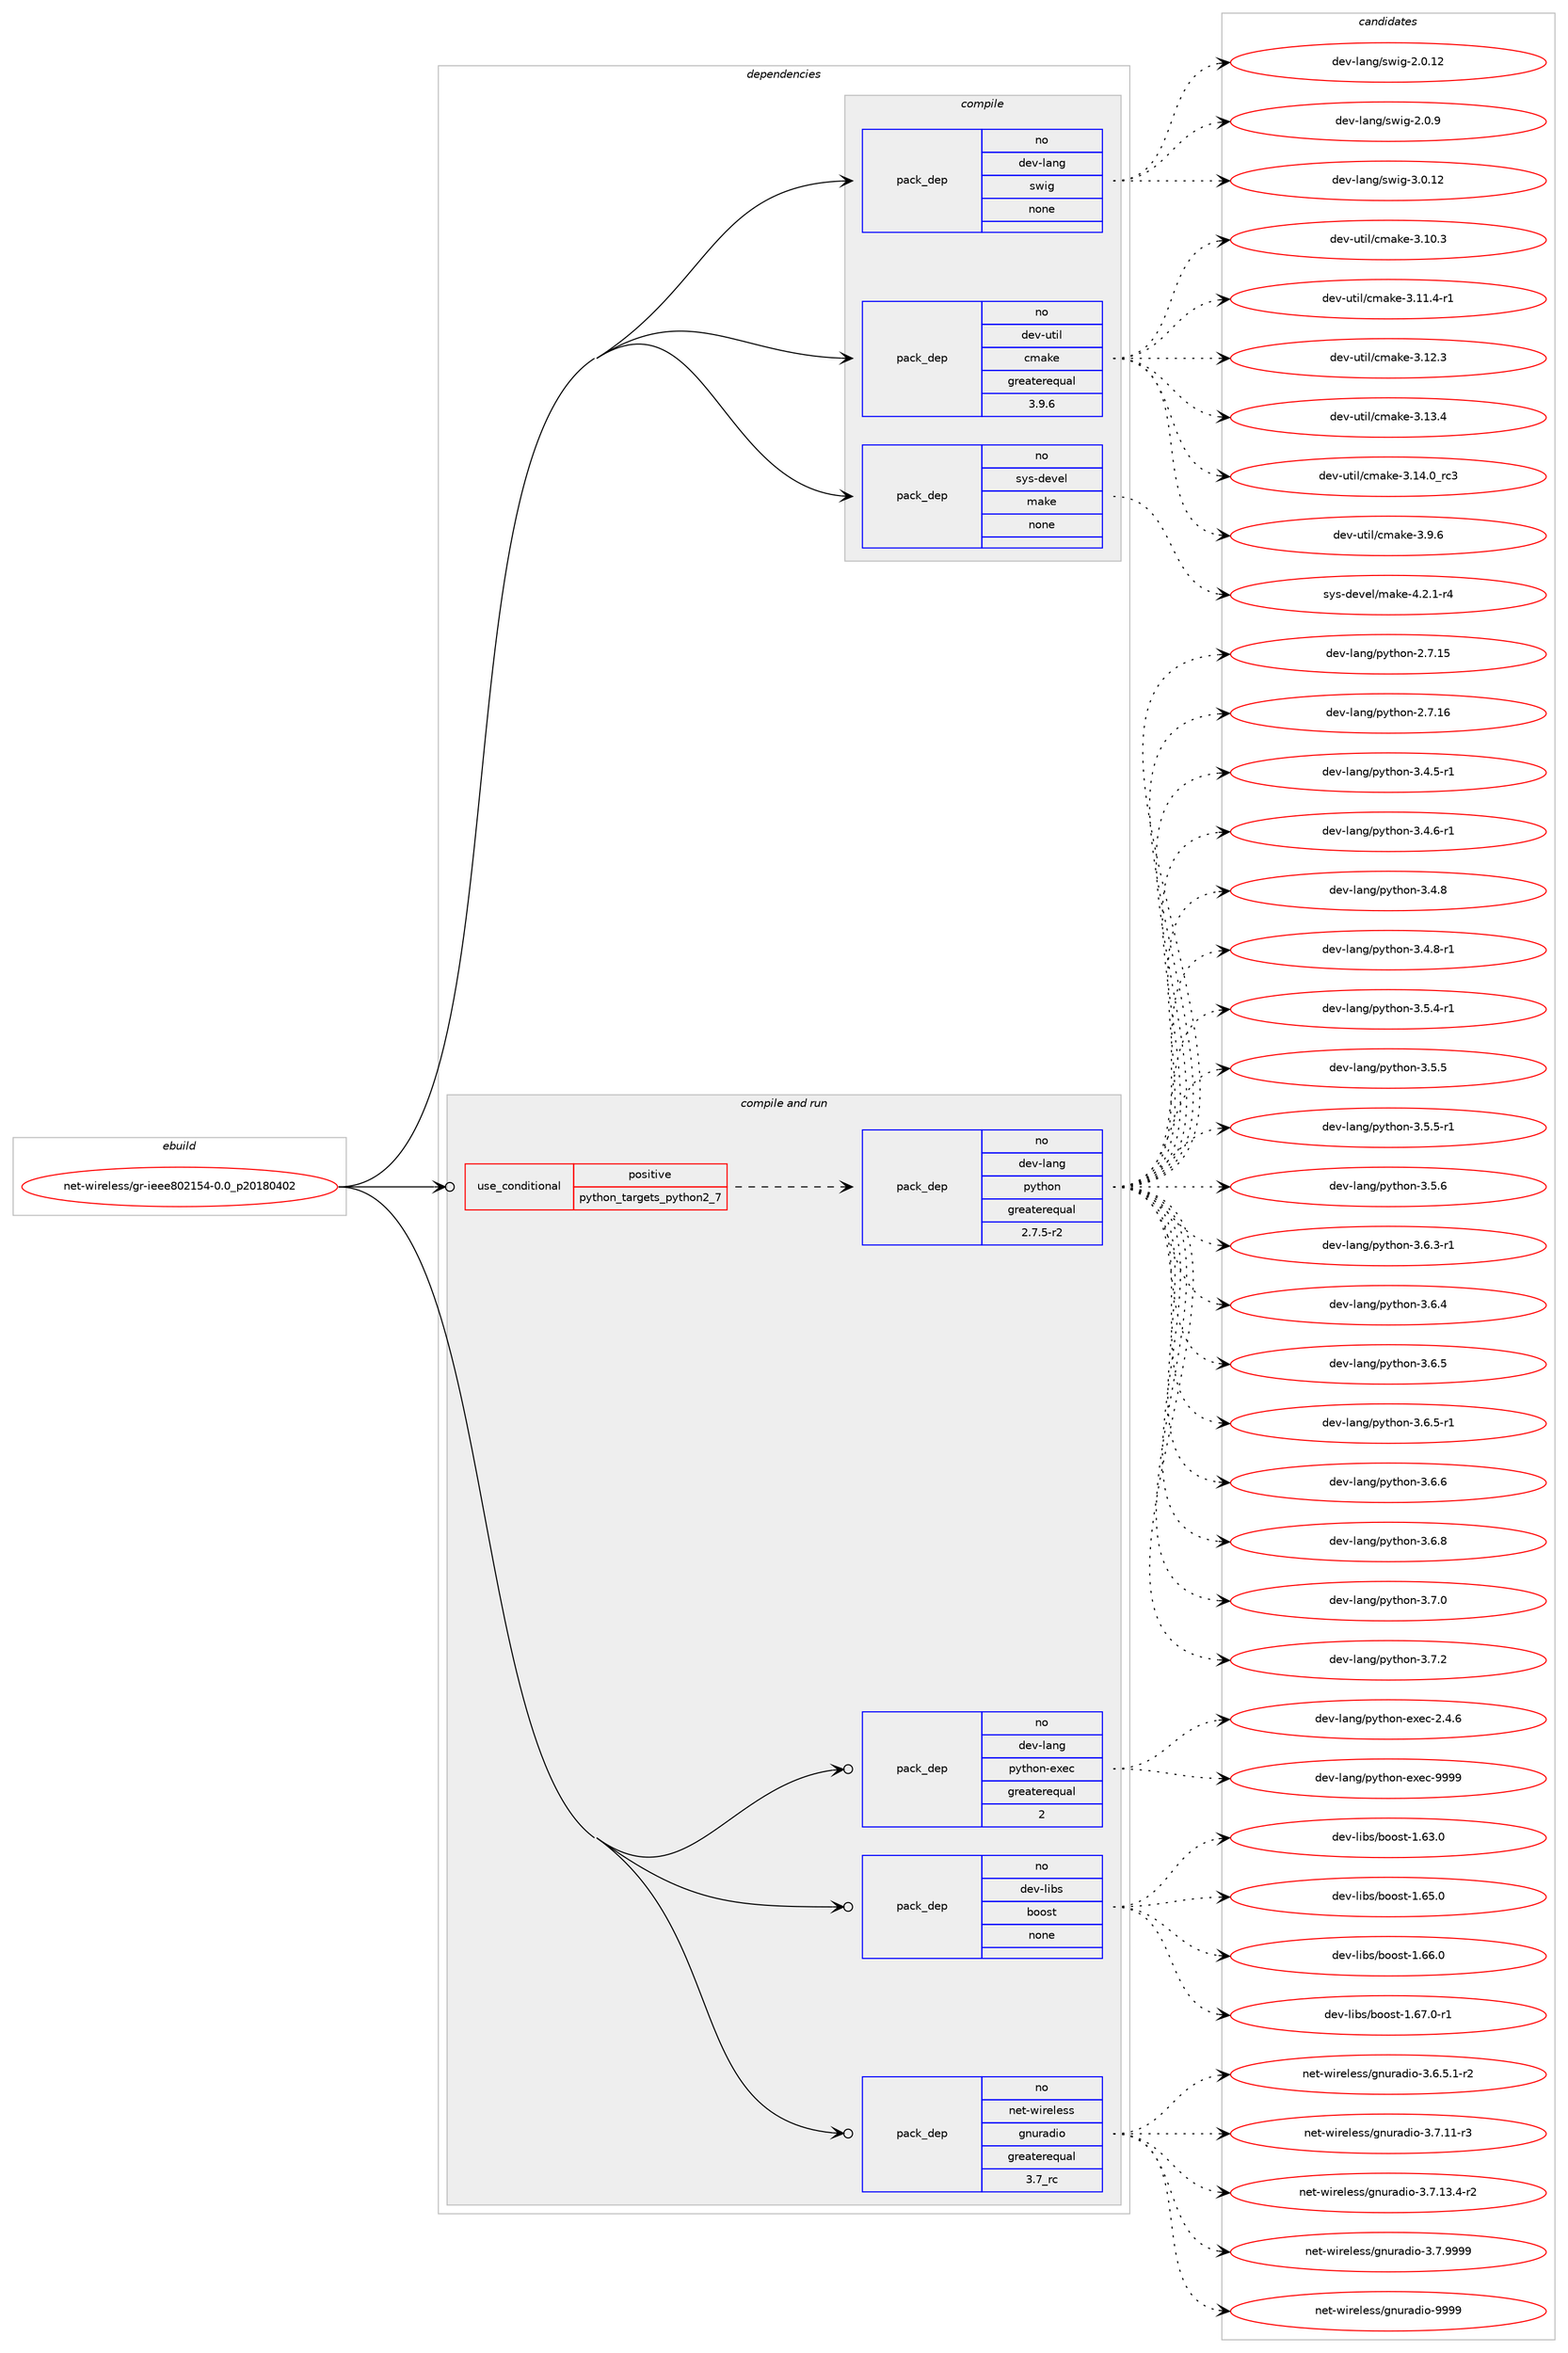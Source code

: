 digraph prolog {

# *************
# Graph options
# *************

newrank=true;
concentrate=true;
compound=true;
graph [rankdir=LR,fontname=Helvetica,fontsize=10,ranksep=1.5];#, ranksep=2.5, nodesep=0.2];
edge  [arrowhead=vee];
node  [fontname=Helvetica,fontsize=10];

# **********
# The ebuild
# **********

subgraph cluster_leftcol {
color=gray;
rank=same;
label=<<i>ebuild</i>>;
id [label="net-wireless/gr-ieee802154-0.0_p20180402", color=red, width=4, href="../net-wireless/gr-ieee802154-0.0_p20180402.svg"];
}

# ****************
# The dependencies
# ****************

subgraph cluster_midcol {
color=gray;
label=<<i>dependencies</i>>;
subgraph cluster_compile {
fillcolor="#eeeeee";
style=filled;
label=<<i>compile</i>>;
subgraph pack1201595 {
dependency1680404 [label=<<TABLE BORDER="0" CELLBORDER="1" CELLSPACING="0" CELLPADDING="4" WIDTH="220"><TR><TD ROWSPAN="6" CELLPADDING="30">pack_dep</TD></TR><TR><TD WIDTH="110">no</TD></TR><TR><TD>dev-lang</TD></TR><TR><TD>swig</TD></TR><TR><TD>none</TD></TR><TR><TD></TD></TR></TABLE>>, shape=none, color=blue];
}
id:e -> dependency1680404:w [weight=20,style="solid",arrowhead="vee"];
subgraph pack1201596 {
dependency1680405 [label=<<TABLE BORDER="0" CELLBORDER="1" CELLSPACING="0" CELLPADDING="4" WIDTH="220"><TR><TD ROWSPAN="6" CELLPADDING="30">pack_dep</TD></TR><TR><TD WIDTH="110">no</TD></TR><TR><TD>dev-util</TD></TR><TR><TD>cmake</TD></TR><TR><TD>greaterequal</TD></TR><TR><TD>3.9.6</TD></TR></TABLE>>, shape=none, color=blue];
}
id:e -> dependency1680405:w [weight=20,style="solid",arrowhead="vee"];
subgraph pack1201597 {
dependency1680406 [label=<<TABLE BORDER="0" CELLBORDER="1" CELLSPACING="0" CELLPADDING="4" WIDTH="220"><TR><TD ROWSPAN="6" CELLPADDING="30">pack_dep</TD></TR><TR><TD WIDTH="110">no</TD></TR><TR><TD>sys-devel</TD></TR><TR><TD>make</TD></TR><TR><TD>none</TD></TR><TR><TD></TD></TR></TABLE>>, shape=none, color=blue];
}
id:e -> dependency1680406:w [weight=20,style="solid",arrowhead="vee"];
}
subgraph cluster_compileandrun {
fillcolor="#eeeeee";
style=filled;
label=<<i>compile and run</i>>;
subgraph cond451305 {
dependency1680407 [label=<<TABLE BORDER="0" CELLBORDER="1" CELLSPACING="0" CELLPADDING="4"><TR><TD ROWSPAN="3" CELLPADDING="10">use_conditional</TD></TR><TR><TD>positive</TD></TR><TR><TD>python_targets_python2_7</TD></TR></TABLE>>, shape=none, color=red];
subgraph pack1201598 {
dependency1680408 [label=<<TABLE BORDER="0" CELLBORDER="1" CELLSPACING="0" CELLPADDING="4" WIDTH="220"><TR><TD ROWSPAN="6" CELLPADDING="30">pack_dep</TD></TR><TR><TD WIDTH="110">no</TD></TR><TR><TD>dev-lang</TD></TR><TR><TD>python</TD></TR><TR><TD>greaterequal</TD></TR><TR><TD>2.7.5-r2</TD></TR></TABLE>>, shape=none, color=blue];
}
dependency1680407:e -> dependency1680408:w [weight=20,style="dashed",arrowhead="vee"];
}
id:e -> dependency1680407:w [weight=20,style="solid",arrowhead="odotvee"];
subgraph pack1201599 {
dependency1680409 [label=<<TABLE BORDER="0" CELLBORDER="1" CELLSPACING="0" CELLPADDING="4" WIDTH="220"><TR><TD ROWSPAN="6" CELLPADDING="30">pack_dep</TD></TR><TR><TD WIDTH="110">no</TD></TR><TR><TD>dev-lang</TD></TR><TR><TD>python-exec</TD></TR><TR><TD>greaterequal</TD></TR><TR><TD>2</TD></TR></TABLE>>, shape=none, color=blue];
}
id:e -> dependency1680409:w [weight=20,style="solid",arrowhead="odotvee"];
subgraph pack1201600 {
dependency1680410 [label=<<TABLE BORDER="0" CELLBORDER="1" CELLSPACING="0" CELLPADDING="4" WIDTH="220"><TR><TD ROWSPAN="6" CELLPADDING="30">pack_dep</TD></TR><TR><TD WIDTH="110">no</TD></TR><TR><TD>dev-libs</TD></TR><TR><TD>boost</TD></TR><TR><TD>none</TD></TR><TR><TD></TD></TR></TABLE>>, shape=none, color=blue];
}
id:e -> dependency1680410:w [weight=20,style="solid",arrowhead="odotvee"];
subgraph pack1201601 {
dependency1680411 [label=<<TABLE BORDER="0" CELLBORDER="1" CELLSPACING="0" CELLPADDING="4" WIDTH="220"><TR><TD ROWSPAN="6" CELLPADDING="30">pack_dep</TD></TR><TR><TD WIDTH="110">no</TD></TR><TR><TD>net-wireless</TD></TR><TR><TD>gnuradio</TD></TR><TR><TD>greaterequal</TD></TR><TR><TD>3.7_rc</TD></TR></TABLE>>, shape=none, color=blue];
}
id:e -> dependency1680411:w [weight=20,style="solid",arrowhead="odotvee"];
}
subgraph cluster_run {
fillcolor="#eeeeee";
style=filled;
label=<<i>run</i>>;
}
}

# **************
# The candidates
# **************

subgraph cluster_choices {
rank=same;
color=gray;
label=<<i>candidates</i>>;

subgraph choice1201595 {
color=black;
nodesep=1;
choice10010111845108971101034711511910510345504648464950 [label="dev-lang/swig-2.0.12", color=red, width=4,href="../dev-lang/swig-2.0.12.svg"];
choice100101118451089711010347115119105103455046484657 [label="dev-lang/swig-2.0.9", color=red, width=4,href="../dev-lang/swig-2.0.9.svg"];
choice10010111845108971101034711511910510345514648464950 [label="dev-lang/swig-3.0.12", color=red, width=4,href="../dev-lang/swig-3.0.12.svg"];
dependency1680404:e -> choice10010111845108971101034711511910510345504648464950:w [style=dotted,weight="100"];
dependency1680404:e -> choice100101118451089711010347115119105103455046484657:w [style=dotted,weight="100"];
dependency1680404:e -> choice10010111845108971101034711511910510345514648464950:w [style=dotted,weight="100"];
}
subgraph choice1201596 {
color=black;
nodesep=1;
choice1001011184511711610510847991099710710145514649484651 [label="dev-util/cmake-3.10.3", color=red, width=4,href="../dev-util/cmake-3.10.3.svg"];
choice10010111845117116105108479910997107101455146494946524511449 [label="dev-util/cmake-3.11.4-r1", color=red, width=4,href="../dev-util/cmake-3.11.4-r1.svg"];
choice1001011184511711610510847991099710710145514649504651 [label="dev-util/cmake-3.12.3", color=red, width=4,href="../dev-util/cmake-3.12.3.svg"];
choice1001011184511711610510847991099710710145514649514652 [label="dev-util/cmake-3.13.4", color=red, width=4,href="../dev-util/cmake-3.13.4.svg"];
choice1001011184511711610510847991099710710145514649524648951149951 [label="dev-util/cmake-3.14.0_rc3", color=red, width=4,href="../dev-util/cmake-3.14.0_rc3.svg"];
choice10010111845117116105108479910997107101455146574654 [label="dev-util/cmake-3.9.6", color=red, width=4,href="../dev-util/cmake-3.9.6.svg"];
dependency1680405:e -> choice1001011184511711610510847991099710710145514649484651:w [style=dotted,weight="100"];
dependency1680405:e -> choice10010111845117116105108479910997107101455146494946524511449:w [style=dotted,weight="100"];
dependency1680405:e -> choice1001011184511711610510847991099710710145514649504651:w [style=dotted,weight="100"];
dependency1680405:e -> choice1001011184511711610510847991099710710145514649514652:w [style=dotted,weight="100"];
dependency1680405:e -> choice1001011184511711610510847991099710710145514649524648951149951:w [style=dotted,weight="100"];
dependency1680405:e -> choice10010111845117116105108479910997107101455146574654:w [style=dotted,weight="100"];
}
subgraph choice1201597 {
color=black;
nodesep=1;
choice1151211154510010111810110847109971071014552465046494511452 [label="sys-devel/make-4.2.1-r4", color=red, width=4,href="../sys-devel/make-4.2.1-r4.svg"];
dependency1680406:e -> choice1151211154510010111810110847109971071014552465046494511452:w [style=dotted,weight="100"];
}
subgraph choice1201598 {
color=black;
nodesep=1;
choice10010111845108971101034711212111610411111045504655464953 [label="dev-lang/python-2.7.15", color=red, width=4,href="../dev-lang/python-2.7.15.svg"];
choice10010111845108971101034711212111610411111045504655464954 [label="dev-lang/python-2.7.16", color=red, width=4,href="../dev-lang/python-2.7.16.svg"];
choice1001011184510897110103471121211161041111104551465246534511449 [label="dev-lang/python-3.4.5-r1", color=red, width=4,href="../dev-lang/python-3.4.5-r1.svg"];
choice1001011184510897110103471121211161041111104551465246544511449 [label="dev-lang/python-3.4.6-r1", color=red, width=4,href="../dev-lang/python-3.4.6-r1.svg"];
choice100101118451089711010347112121116104111110455146524656 [label="dev-lang/python-3.4.8", color=red, width=4,href="../dev-lang/python-3.4.8.svg"];
choice1001011184510897110103471121211161041111104551465246564511449 [label="dev-lang/python-3.4.8-r1", color=red, width=4,href="../dev-lang/python-3.4.8-r1.svg"];
choice1001011184510897110103471121211161041111104551465346524511449 [label="dev-lang/python-3.5.4-r1", color=red, width=4,href="../dev-lang/python-3.5.4-r1.svg"];
choice100101118451089711010347112121116104111110455146534653 [label="dev-lang/python-3.5.5", color=red, width=4,href="../dev-lang/python-3.5.5.svg"];
choice1001011184510897110103471121211161041111104551465346534511449 [label="dev-lang/python-3.5.5-r1", color=red, width=4,href="../dev-lang/python-3.5.5-r1.svg"];
choice100101118451089711010347112121116104111110455146534654 [label="dev-lang/python-3.5.6", color=red, width=4,href="../dev-lang/python-3.5.6.svg"];
choice1001011184510897110103471121211161041111104551465446514511449 [label="dev-lang/python-3.6.3-r1", color=red, width=4,href="../dev-lang/python-3.6.3-r1.svg"];
choice100101118451089711010347112121116104111110455146544652 [label="dev-lang/python-3.6.4", color=red, width=4,href="../dev-lang/python-3.6.4.svg"];
choice100101118451089711010347112121116104111110455146544653 [label="dev-lang/python-3.6.5", color=red, width=4,href="../dev-lang/python-3.6.5.svg"];
choice1001011184510897110103471121211161041111104551465446534511449 [label="dev-lang/python-3.6.5-r1", color=red, width=4,href="../dev-lang/python-3.6.5-r1.svg"];
choice100101118451089711010347112121116104111110455146544654 [label="dev-lang/python-3.6.6", color=red, width=4,href="../dev-lang/python-3.6.6.svg"];
choice100101118451089711010347112121116104111110455146544656 [label="dev-lang/python-3.6.8", color=red, width=4,href="../dev-lang/python-3.6.8.svg"];
choice100101118451089711010347112121116104111110455146554648 [label="dev-lang/python-3.7.0", color=red, width=4,href="../dev-lang/python-3.7.0.svg"];
choice100101118451089711010347112121116104111110455146554650 [label="dev-lang/python-3.7.2", color=red, width=4,href="../dev-lang/python-3.7.2.svg"];
dependency1680408:e -> choice10010111845108971101034711212111610411111045504655464953:w [style=dotted,weight="100"];
dependency1680408:e -> choice10010111845108971101034711212111610411111045504655464954:w [style=dotted,weight="100"];
dependency1680408:e -> choice1001011184510897110103471121211161041111104551465246534511449:w [style=dotted,weight="100"];
dependency1680408:e -> choice1001011184510897110103471121211161041111104551465246544511449:w [style=dotted,weight="100"];
dependency1680408:e -> choice100101118451089711010347112121116104111110455146524656:w [style=dotted,weight="100"];
dependency1680408:e -> choice1001011184510897110103471121211161041111104551465246564511449:w [style=dotted,weight="100"];
dependency1680408:e -> choice1001011184510897110103471121211161041111104551465346524511449:w [style=dotted,weight="100"];
dependency1680408:e -> choice100101118451089711010347112121116104111110455146534653:w [style=dotted,weight="100"];
dependency1680408:e -> choice1001011184510897110103471121211161041111104551465346534511449:w [style=dotted,weight="100"];
dependency1680408:e -> choice100101118451089711010347112121116104111110455146534654:w [style=dotted,weight="100"];
dependency1680408:e -> choice1001011184510897110103471121211161041111104551465446514511449:w [style=dotted,weight="100"];
dependency1680408:e -> choice100101118451089711010347112121116104111110455146544652:w [style=dotted,weight="100"];
dependency1680408:e -> choice100101118451089711010347112121116104111110455146544653:w [style=dotted,weight="100"];
dependency1680408:e -> choice1001011184510897110103471121211161041111104551465446534511449:w [style=dotted,weight="100"];
dependency1680408:e -> choice100101118451089711010347112121116104111110455146544654:w [style=dotted,weight="100"];
dependency1680408:e -> choice100101118451089711010347112121116104111110455146544656:w [style=dotted,weight="100"];
dependency1680408:e -> choice100101118451089711010347112121116104111110455146554648:w [style=dotted,weight="100"];
dependency1680408:e -> choice100101118451089711010347112121116104111110455146554650:w [style=dotted,weight="100"];
}
subgraph choice1201599 {
color=black;
nodesep=1;
choice1001011184510897110103471121211161041111104510112010199455046524654 [label="dev-lang/python-exec-2.4.6", color=red, width=4,href="../dev-lang/python-exec-2.4.6.svg"];
choice10010111845108971101034711212111610411111045101120101994557575757 [label="dev-lang/python-exec-9999", color=red, width=4,href="../dev-lang/python-exec-9999.svg"];
dependency1680409:e -> choice1001011184510897110103471121211161041111104510112010199455046524654:w [style=dotted,weight="100"];
dependency1680409:e -> choice10010111845108971101034711212111610411111045101120101994557575757:w [style=dotted,weight="100"];
}
subgraph choice1201600 {
color=black;
nodesep=1;
choice1001011184510810598115479811111111511645494654514648 [label="dev-libs/boost-1.63.0", color=red, width=4,href="../dev-libs/boost-1.63.0.svg"];
choice1001011184510810598115479811111111511645494654534648 [label="dev-libs/boost-1.65.0", color=red, width=4,href="../dev-libs/boost-1.65.0.svg"];
choice1001011184510810598115479811111111511645494654544648 [label="dev-libs/boost-1.66.0", color=red, width=4,href="../dev-libs/boost-1.66.0.svg"];
choice10010111845108105981154798111111115116454946545546484511449 [label="dev-libs/boost-1.67.0-r1", color=red, width=4,href="../dev-libs/boost-1.67.0-r1.svg"];
dependency1680410:e -> choice1001011184510810598115479811111111511645494654514648:w [style=dotted,weight="100"];
dependency1680410:e -> choice1001011184510810598115479811111111511645494654534648:w [style=dotted,weight="100"];
dependency1680410:e -> choice1001011184510810598115479811111111511645494654544648:w [style=dotted,weight="100"];
dependency1680410:e -> choice10010111845108105981154798111111115116454946545546484511449:w [style=dotted,weight="100"];
}
subgraph choice1201601 {
color=black;
nodesep=1;
choice11010111645119105114101108101115115471031101171149710010511145514654465346494511450 [label="net-wireless/gnuradio-3.6.5.1-r2", color=red, width=4,href="../net-wireless/gnuradio-3.6.5.1-r2.svg"];
choice110101116451191051141011081011151154710311011711497100105111455146554649494511451 [label="net-wireless/gnuradio-3.7.11-r3", color=red, width=4,href="../net-wireless/gnuradio-3.7.11-r3.svg"];
choice1101011164511910511410110810111511547103110117114971001051114551465546495146524511450 [label="net-wireless/gnuradio-3.7.13.4-r2", color=red, width=4,href="../net-wireless/gnuradio-3.7.13.4-r2.svg"];
choice110101116451191051141011081011151154710311011711497100105111455146554657575757 [label="net-wireless/gnuradio-3.7.9999", color=red, width=4,href="../net-wireless/gnuradio-3.7.9999.svg"];
choice1101011164511910511410110810111511547103110117114971001051114557575757 [label="net-wireless/gnuradio-9999", color=red, width=4,href="../net-wireless/gnuradio-9999.svg"];
dependency1680411:e -> choice11010111645119105114101108101115115471031101171149710010511145514654465346494511450:w [style=dotted,weight="100"];
dependency1680411:e -> choice110101116451191051141011081011151154710311011711497100105111455146554649494511451:w [style=dotted,weight="100"];
dependency1680411:e -> choice1101011164511910511410110810111511547103110117114971001051114551465546495146524511450:w [style=dotted,weight="100"];
dependency1680411:e -> choice110101116451191051141011081011151154710311011711497100105111455146554657575757:w [style=dotted,weight="100"];
dependency1680411:e -> choice1101011164511910511410110810111511547103110117114971001051114557575757:w [style=dotted,weight="100"];
}
}

}
